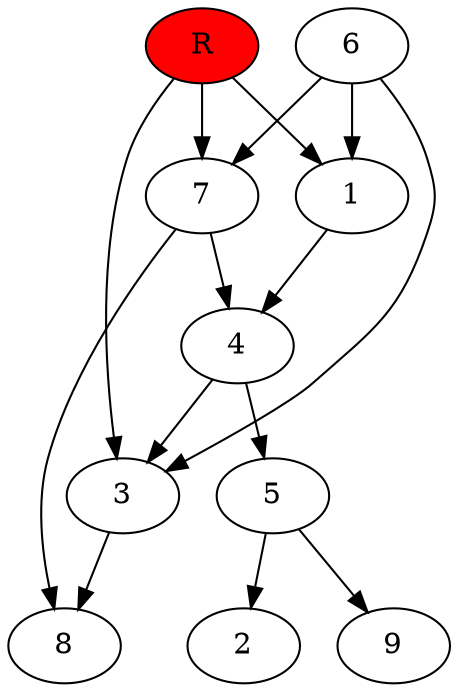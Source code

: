 digraph prb15005 {
	1
	2
	3
	4
	5
	6
	7
	8
	R [fillcolor="#ff0000" style=filled]
	1 -> 4
	3 -> 8
	4 -> 3
	4 -> 5
	5 -> 2
	5 -> 9
	6 -> 1
	6 -> 3
	6 -> 7
	7 -> 4
	7 -> 8
	R -> 1
	R -> 3
	R -> 7
}
